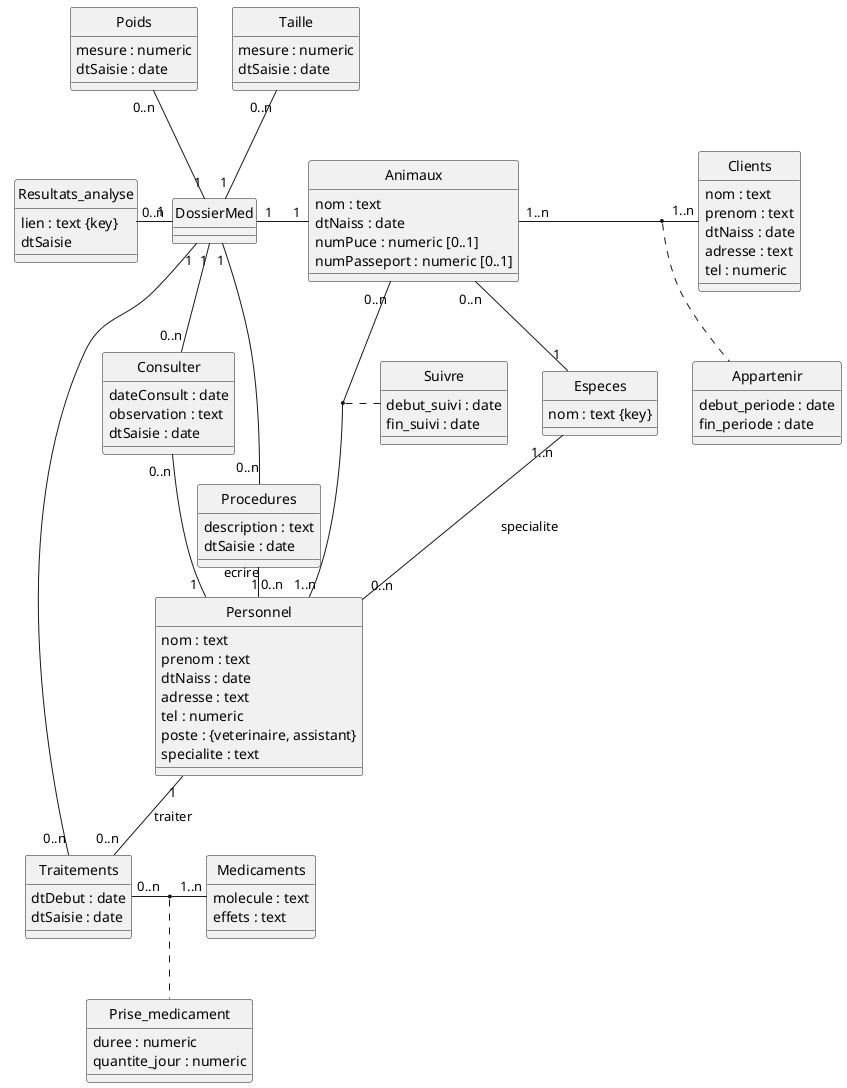 @startuml
hide circle

class Animaux {
  nom : text
  dtNaiss : date
  numPuce : numeric [0..1]
  numPasseport : numeric [0..1]
}

class Clients {
  nom : text
  prenom : text
  dtNaiss : date
  adresse : text
  tel : numeric
}

class Personnel {
  nom : text
  prenom : text
  dtNaiss : date
  adresse : text
  tel : numeric
  poste : {veterinaire, assistant}
  specialite : text
}

class Medicaments {
  molecule : text
  effets : text
}

class Traitements {
  dtDebut : date
  dtSaisie : date
}

class Resultats_analyse {
  lien : text {key}
  dtSaisie
}

class Consulter {
  dateConsult : date
  observation : text
  dtSaisie : date
}

class Procedures {
  description : text
  dtSaisie : date
}

class Poids {
  mesure : numeric
  dtSaisie : date
}

class Taille {
  mesure : numeric
  dtSaisie : date
}

class Appartenir {
  debut_periode : date
  fin_periode : date
}

class Prise_medicament {
  duree : numeric
  quantite_jour : numeric
}

class Suivre {
  debut_suivi : date
  fin_suivi : date
}

class Especes {
  nom : text {key}
}

class DossierMed {
}


Animaux "1..n" - "1..n" Clients
(Animaux, Clients) .. Appartenir
Consulter "0..n" -- "1" Personnel
Personnel "1" -- "0..n" Traitements : traiter
Animaux "0..n" -- "1..n" Personnel
(Animaux, Personnel) . Suivre
Traitements "0..n" - "1..n" Medicaments
(Medicaments, Traitements) .. Prise_medicament
Procedures "0..n" - "1" Personnel : ecrire
DossierMed "1" - "1" Animaux
Resultats_analyse "0..n" - "1" DossierMed
Poids "0..n" -- "1" DossierMed
Taille "0..n" -- "1" DossierMed
DossierMed "1" -- "0..n" Procedures
DossierMed "1" -- "0..n" Consulter
DossierMed "1" -- "0..n" Traitements
Animaux "0..n" -- "1" Especes
Especes "1..n" -- "0..n" Personnel : specialite



@enduml

Contraintes:

Pour la class "Animaux":
  nom : NOT NULL
  numPuce : UNIQUE
  numPasseport : UNIQUE
  dtNaiss : NOT NULL

Pour la class "Clients"
  nom : NOT NULL
  prenom : NOT NULL
  dtNaiss : NOT NULL
  adresse : NOT NULL
  tel : NOT NULL
  
Pour la class "Personnel"
  nom : NOT NULL
  prenom : NOT NULL
  dtNaiss : NOT NULL
  adresse : NOT NULL
  tel : NOT NULL
  poste : NOT NULL

Pour la class "Medicaments"
  molecule : NOT NULL
  effets : NOT NULL
  
Pour la class "Traitements"
  dtDebut : date
  dtSaisie : date
  
Pour la class "Resultats_analyse"
    dtSaisie: NOT NULL
    
Pour la class "Consulter"
  dateConsult : NOT NULL
  dtSaisie : NOT NULL

Pour la class "Procedures"
  description : NOT NULL
  dtSaisie : NOT NULL

Pour la class "Poids"
  mesure : NOT NULL et mesure > 0
  dtSaisie : NOT NULL
  
Pour la class "Taille"
  mesure : NOT NULL et mesure > 0
  dtSaisie : NOT NULL
  
Pour la class "Appartenir" 
  debut_periode : NOT NULL
  fin_periode : NOT NULL

Pour la class "Prise_medicament" 
  duree : NOT NULL duree > 0
  quantite_jour : NOT NULL quantite_jour > 0
  
Pour la class "Suivre"
  debut_suivi : NOT NULL
  fin_suivi : NOT NULL
